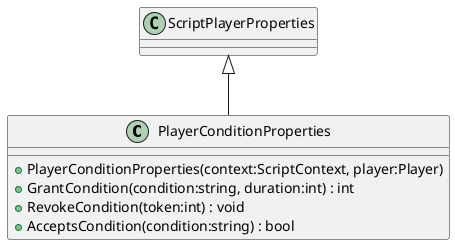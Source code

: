 @startuml
class PlayerConditionProperties {
    + PlayerConditionProperties(context:ScriptContext, player:Player)
    + GrantCondition(condition:string, duration:int) : int
    + RevokeCondition(token:int) : void
    + AcceptsCondition(condition:string) : bool
}
ScriptPlayerProperties <|-- PlayerConditionProperties
@enduml
